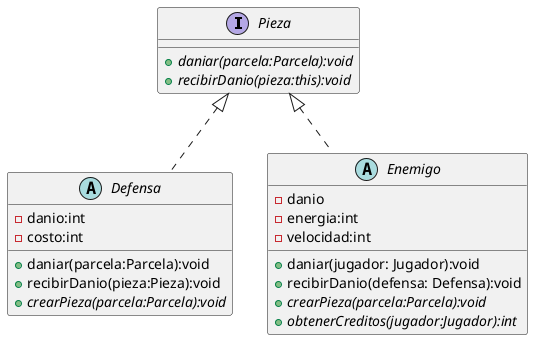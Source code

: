 @startuml
interface Pieza {
    {abstract}+daniar(parcela:Parcela):void
    {abstract}+recibirDanio(pieza:this):void
}

abstract Defensa {
    -danio:int
    -costo:int
    +daniar(parcela:Parcela):void
    +recibirDanio(pieza:Pieza):void
    {abstract}+crearPieza(parcela:Parcela):void
}

abstract Enemigo {
    -danio
    -energia:int
    -velocidad:int
    +daniar(jugador: Jugador):void
    +recibirDanio(defensa: Defensa):void
    {abstract}+crearPieza(parcela:Parcela):void
    {abstract}+obtenerCreditos(jugador:Jugador):int
}

Pieza <|.. Defensa
Pieza <|.. Enemigo
@enduml